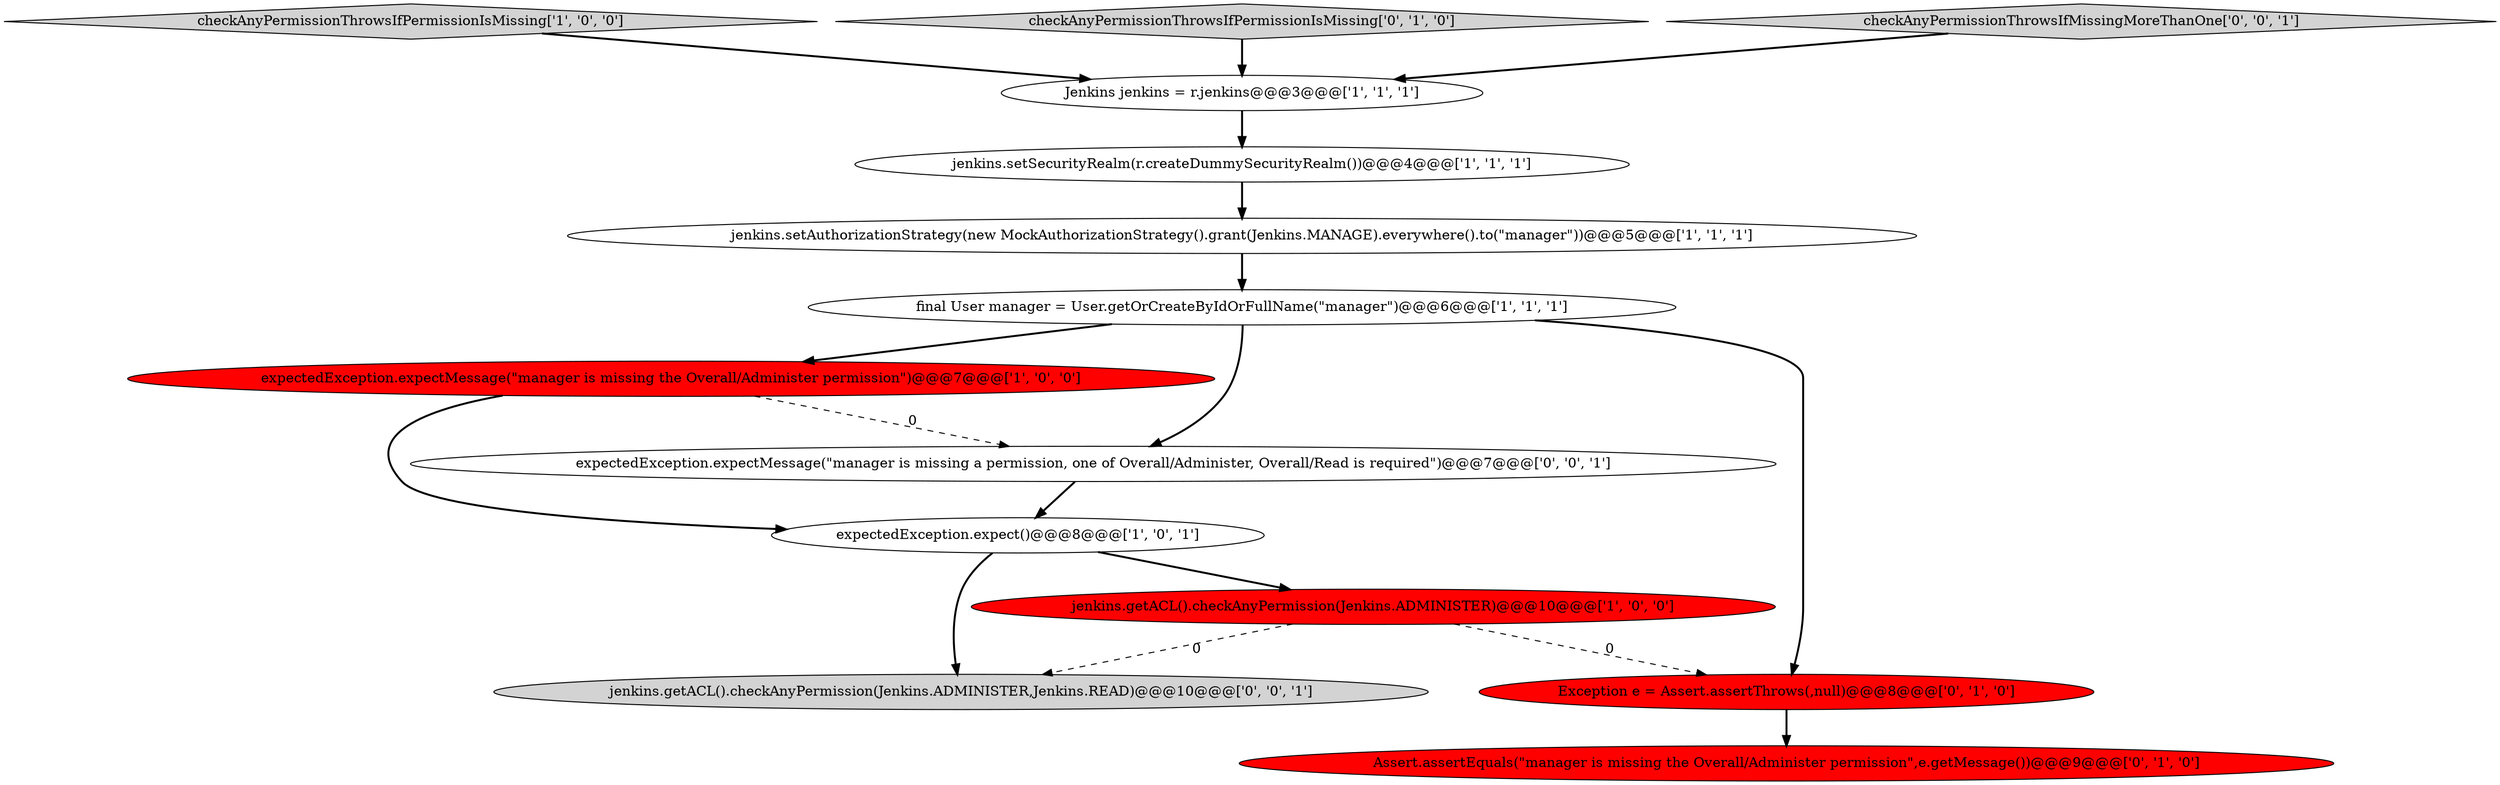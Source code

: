digraph {
2 [style = filled, label = "expectedException.expectMessage(\"manager is missing the Overall/Administer permission\")@@@7@@@['1', '0', '0']", fillcolor = red, shape = ellipse image = "AAA1AAABBB1BBB"];
7 [style = filled, label = "checkAnyPermissionThrowsIfPermissionIsMissing['1', '0', '0']", fillcolor = lightgray, shape = diamond image = "AAA0AAABBB1BBB"];
3 [style = filled, label = "Jenkins jenkins = r.jenkins@@@3@@@['1', '1', '1']", fillcolor = white, shape = ellipse image = "AAA0AAABBB1BBB"];
5 [style = filled, label = "jenkins.getACL().checkAnyPermission(Jenkins.ADMINISTER)@@@10@@@['1', '0', '0']", fillcolor = red, shape = ellipse image = "AAA1AAABBB1BBB"];
1 [style = filled, label = "expectedException.expect()@@@8@@@['1', '0', '1']", fillcolor = white, shape = ellipse image = "AAA0AAABBB1BBB"];
0 [style = filled, label = "final User manager = User.getOrCreateByIdOrFullName(\"manager\")@@@6@@@['1', '1', '1']", fillcolor = white, shape = ellipse image = "AAA0AAABBB1BBB"];
8 [style = filled, label = "checkAnyPermissionThrowsIfPermissionIsMissing['0', '1', '0']", fillcolor = lightgray, shape = diamond image = "AAA0AAABBB2BBB"];
11 [style = filled, label = "expectedException.expectMessage(\"manager is missing a permission, one of Overall/Administer, Overall/Read is required\")@@@7@@@['0', '0', '1']", fillcolor = white, shape = ellipse image = "AAA0AAABBB3BBB"];
12 [style = filled, label = "checkAnyPermissionThrowsIfMissingMoreThanOne['0', '0', '1']", fillcolor = lightgray, shape = diamond image = "AAA0AAABBB3BBB"];
4 [style = filled, label = "jenkins.setSecurityRealm(r.createDummySecurityRealm())@@@4@@@['1', '1', '1']", fillcolor = white, shape = ellipse image = "AAA0AAABBB1BBB"];
13 [style = filled, label = "jenkins.getACL().checkAnyPermission(Jenkins.ADMINISTER,Jenkins.READ)@@@10@@@['0', '0', '1']", fillcolor = lightgray, shape = ellipse image = "AAA0AAABBB3BBB"];
6 [style = filled, label = "jenkins.setAuthorizationStrategy(new MockAuthorizationStrategy().grant(Jenkins.MANAGE).everywhere().to(\"manager\"))@@@5@@@['1', '1', '1']", fillcolor = white, shape = ellipse image = "AAA0AAABBB1BBB"];
10 [style = filled, label = "Assert.assertEquals(\"manager is missing the Overall/Administer permission\",e.getMessage())@@@9@@@['0', '1', '0']", fillcolor = red, shape = ellipse image = "AAA1AAABBB2BBB"];
9 [style = filled, label = "Exception e = Assert.assertThrows(,null)@@@8@@@['0', '1', '0']", fillcolor = red, shape = ellipse image = "AAA1AAABBB2BBB"];
1->5 [style = bold, label=""];
5->13 [style = dashed, label="0"];
2->11 [style = dashed, label="0"];
0->11 [style = bold, label=""];
5->9 [style = dashed, label="0"];
0->9 [style = bold, label=""];
12->3 [style = bold, label=""];
6->0 [style = bold, label=""];
9->10 [style = bold, label=""];
4->6 [style = bold, label=""];
3->4 [style = bold, label=""];
11->1 [style = bold, label=""];
2->1 [style = bold, label=""];
1->13 [style = bold, label=""];
7->3 [style = bold, label=""];
0->2 [style = bold, label=""];
8->3 [style = bold, label=""];
}
